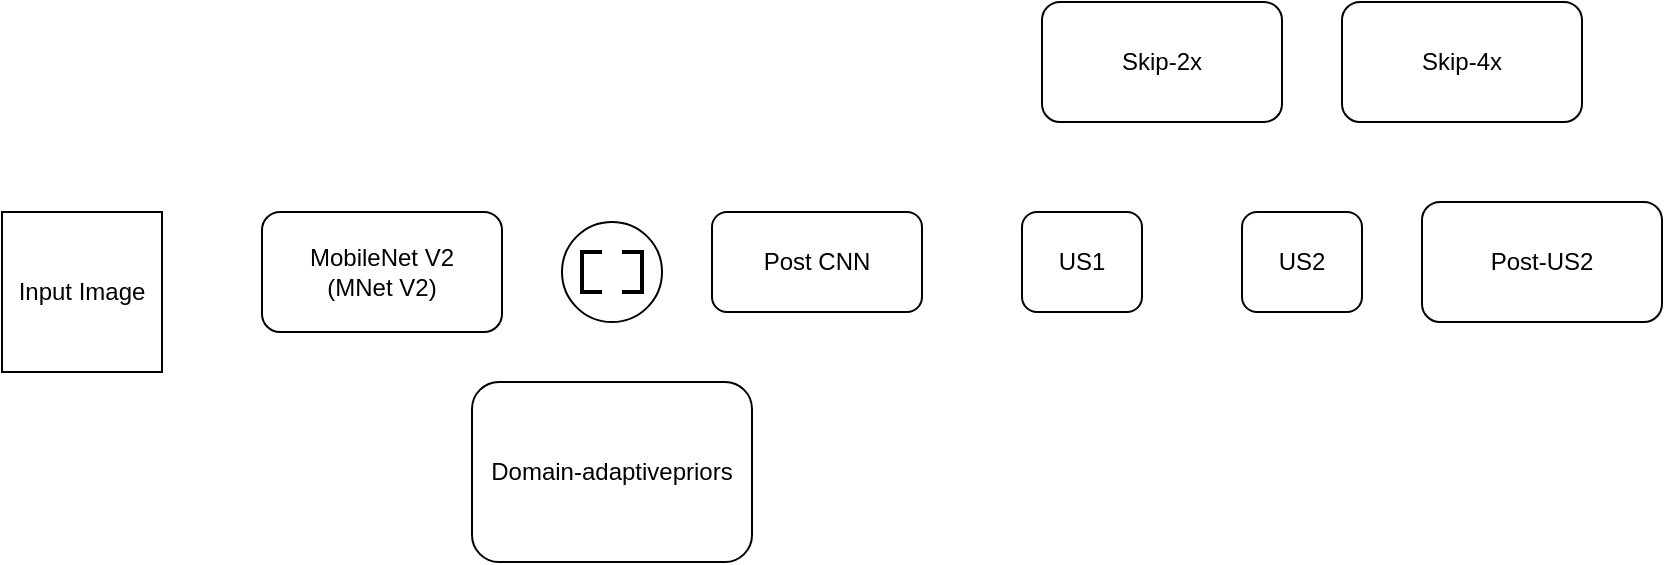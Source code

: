 <mxfile version="26.1.3">
  <diagram name="Page-1" id="4kRo0u5oXu7StQ-dR5t9">
    <mxGraphModel dx="880" dy="468" grid="1" gridSize="10" guides="1" tooltips="1" connect="1" arrows="1" fold="1" page="1" pageScale="1" pageWidth="850" pageHeight="1100" math="0" shadow="0">
      <root>
        <mxCell id="0" />
        <mxCell id="1" parent="0" />
        <mxCell id="z3Hs4yELBLfUpNT4N0oq-1" value="Input Image" style="whiteSpace=wrap;html=1;aspect=fixed;" vertex="1" parent="1">
          <mxGeometry x="60" y="185" width="80" height="80" as="geometry" />
        </mxCell>
        <mxCell id="z3Hs4yELBLfUpNT4N0oq-2" value="MobileNet V2&lt;div&gt;(MNet V2)&lt;/div&gt;" style="rounded=1;whiteSpace=wrap;html=1;" vertex="1" parent="1">
          <mxGeometry x="190" y="185" width="120" height="60" as="geometry" />
        </mxCell>
        <mxCell id="z3Hs4yELBLfUpNT4N0oq-3" value="" style="verticalLabelPosition=bottom;verticalAlign=top;html=1;shape=mxgraph.flowchart.on-page_reference;" vertex="1" parent="1">
          <mxGeometry x="340" y="190" width="50" height="50" as="geometry" />
        </mxCell>
        <mxCell id="z3Hs4yELBLfUpNT4N0oq-4" value="" style="strokeWidth=2;html=1;shape=mxgraph.flowchart.annotation_1;align=left;pointerEvents=1;" vertex="1" parent="1">
          <mxGeometry x="350" y="205" width="10" height="20" as="geometry" />
        </mxCell>
        <mxCell id="z3Hs4yELBLfUpNT4N0oq-6" value="" style="strokeWidth=2;html=1;shape=mxgraph.flowchart.annotation_1;align=left;pointerEvents=1;rotation=-180;" vertex="1" parent="1">
          <mxGeometry x="370" y="205" width="10" height="20" as="geometry" />
        </mxCell>
        <mxCell id="z3Hs4yELBLfUpNT4N0oq-8" value="Post CNN" style="rounded=1;whiteSpace=wrap;html=1;" vertex="1" parent="1">
          <mxGeometry x="415" y="185" width="105" height="50" as="geometry" />
        </mxCell>
        <mxCell id="z3Hs4yELBLfUpNT4N0oq-16" value="US2" style="rounded=1;whiteSpace=wrap;html=1;" vertex="1" parent="1">
          <mxGeometry x="680" y="185" width="60" height="50" as="geometry" />
        </mxCell>
        <mxCell id="z3Hs4yELBLfUpNT4N0oq-17" value="US1" style="rounded=1;whiteSpace=wrap;html=1;" vertex="1" parent="1">
          <mxGeometry x="570" y="185" width="60" height="50" as="geometry" />
        </mxCell>
        <mxCell id="z3Hs4yELBLfUpNT4N0oq-18" value="Post-US2" style="rounded=1;whiteSpace=wrap;html=1;" vertex="1" parent="1">
          <mxGeometry x="770" y="180" width="120" height="60" as="geometry" />
        </mxCell>
        <mxCell id="z3Hs4yELBLfUpNT4N0oq-19" value="&lt;span style=&quot;color: rgba(0, 0, 0, 0); font-family: monospace; font-size: 0px; text-align: start; text-wrap-mode: nowrap;&quot;&gt;%3CmxGraphModel%3E%3Croot%3E%3CmxCell%20id%3D%220%22%2F%3E%3CmxCell%20id%3D%221%22%20parent%3D%220%22%2F%3E%3CmxCell%20id%3D%222%22%20value%3D%22%22%20style%3D%22verticalLabelPosition%3Dbottom%3BverticalAlign%3Dtop%3Bhtml%3D1%3Bshape%3Dmxgraph.flowchart.on-page_reference%3B%22%20vertex%3D%221%22%20parent%3D%221%22%3E%3CmxGeometry%20x%3D%22350%22%20y%3D%2260%22%20width%3D%2250%22%20height%3D%2250%22%20as%3D%22geometry%22%2F%3E%3C%2FmxCell%3E%3CmxCell%20id%3D%223%22%20value%3D%22%22%20style%3D%22strokeWidth%3D2%3Bhtml%3D1%3Bshape%3Dmxgraph.flowchart.annotation_1%3Balign%3Dleft%3BpointerEvents%3D1%3B%22%20vertex%3D%221%22%20parent%3D%221%22%3E%3CmxGeometry%20x%3D%22360%22%20y%3D%2275%22%20width%3D%2210%22%20height%3D%2215%22%20as%3D%22geometry%22%2F%3E%3C%2FmxCell%3E%3CmxCell%20id%3D%224%22%20value%3D%22%22%20style%3D%22strokeWidth%3D2%3Bhtml%3D1%3Bshape%3Dmxgraph.flowchart.annotation_1%3Balign%3Dleft%3BpointerEvents%3D1%3Brotation%3D-180%3B%22%20vertex%3D%221%22%20parent%3D%221%22%3E%3CmxGeometry%20x%3D%22380%22%20y%3D%2275%22%20width%3D%2210%22%20height%3D%2215%22%20as%3D%22geometry%22%2F%3E%3C%2FmxCell%3E%3C%2Froot%3E%3C%2FmxGraphModel%3E&lt;/span&gt;Skip-2x" style="rounded=1;whiteSpace=wrap;html=1;" vertex="1" parent="1">
          <mxGeometry x="580" y="80" width="120" height="60" as="geometry" />
        </mxCell>
        <mxCell id="z3Hs4yELBLfUpNT4N0oq-20" value="&lt;span style=&quot;color: rgba(0, 0, 0, 0); font-family: monospace; font-size: 0px; text-align: start; text-wrap-mode: nowrap;&quot;&gt;%3CmxGraphModel%3E%3Croot%3E%3CmxCell%20id%3D%220%22%2F%3E%3CmxCell%20id%3D%221%22%20parent%3D%220%22%2F%3E%3CmxCell%20id%3D%222%22%20value%3D%22%22%20style%3D%22verticalLabelPosition%3Dbottom%3BverticalAlign%3Dtop%3Bhtml%3D1%3Bshape%3Dmxgraph.flowchart.on-page_reference%3B%22%20vertex%3D%221%22%20parent%3D%221%22%3E%3CmxGeometry%20x%3D%22350%22%20y%3D%2260%22%20width%3D%2250%22%20height%3D%2250%22%20as%3D%22geometry%22%2F%3E%3C%2FmxCell%3E%3CmxCell%20id%3D%223%22%20value%3D%22%22%20style%3D%22strokeWidth%3D2%3Bhtml%3D1%3Bshape%3Dmxgraph.flowchart.annotation_1%3Balign%3Dleft%3BpointerEvents%3D1%3B%22%20vertex%3D%221%22%20parent%3D%221%22%3E%3CmxGeometry%20x%3D%22360%22%20y%3D%2275%22%20width%3D%2210%22%20height%3D%2215%22%20as%3D%22geometry%22%2F%3E%3C%2FmxCell%3E%3CmxCell%20id%3D%224%22%20value%3D%22%22%20style%3D%22strokeWidth%3D2%3Bhtml%3D1%3Bshape%3Dmxgraph.flowchart.annotation_1%3Balign%3Dleft%3BpointerEvents%3D1%3Brotation%3D-180%3B%22%20vertex%3D%221%22%20parent%3D%221%22%3E%3CmxGeometry%20x%3D%22380%22%20y%3D%2275%22%20width%3D%2210%22%20height%3D%2215%22%20as%3D%22geometry%22%2F%3E%3C%2FmxCell%3E%3C%2Froot%3E%3C%2FmxGraphModel%3E&lt;/span&gt;Skip-4x" style="rounded=1;whiteSpace=wrap;html=1;" vertex="1" parent="1">
          <mxGeometry x="730" y="80" width="120" height="60" as="geometry" />
        </mxCell>
        <mxCell id="z3Hs4yELBLfUpNT4N0oq-21" value="Domain-adaptivepriors" style="rounded=1;whiteSpace=wrap;html=1;" vertex="1" parent="1">
          <mxGeometry x="295" y="270" width="140" height="90" as="geometry" />
        </mxCell>
      </root>
    </mxGraphModel>
  </diagram>
</mxfile>
